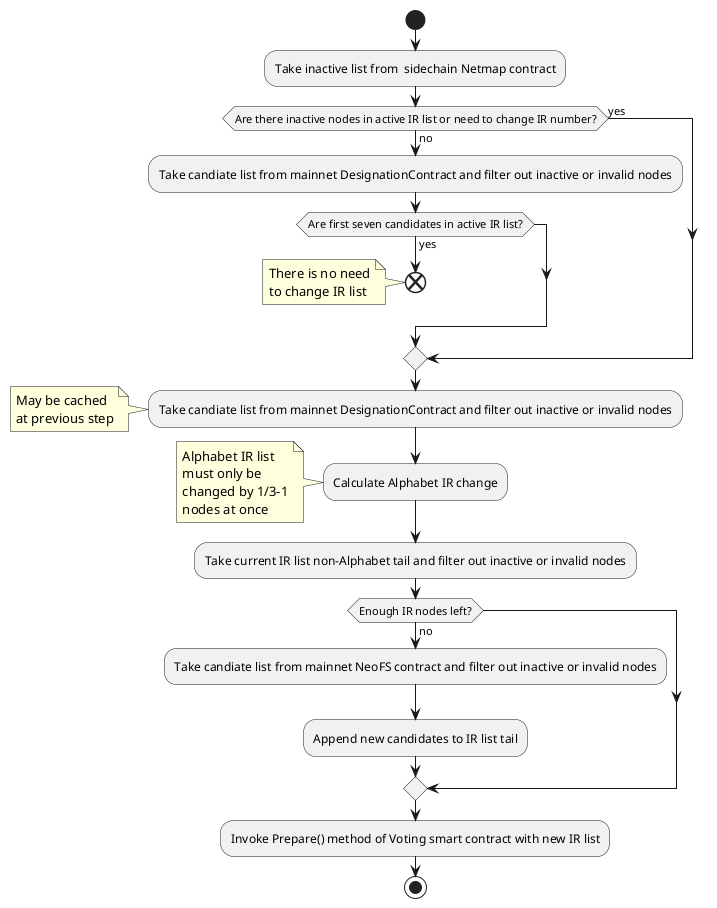 @startuml


start

/' Initial phase. Check if there is a need to change anything. '/

:Take inactive list from  sidechain Netmap contract;

if (Are there inactive nodes in active IR list or need to change IR number?) then (yes)
else (no)
  :Take candiate list from mainnet DesignationContract and filter out inactive or invalid nodes;
  if (Are first seven candidates in active IR list?) then (yes)
    end
    note left
      There is no need
      to change IR list
    end note
  endif

endif

/' New IR list construction phase. '/
:Take candiate list from mainnet DesignationContract and filter out inactive or invalid nodes;
note left
  May be cached
  at previous step
end note

:Calculate Alphabet IR change;
note left
  Alphabet IR list
  must only be
  changed by 1/3-1
  nodes at once
end note

:Take current IR list non-Alphabet tail and filter out inactive or invalid nodes;

if (Enough IR nodes left?) then (no)
:Take candiate list from mainnet NeoFS contract and filter out inactive or invalid nodes;
:Append new candidates to IR list tail;
endif

:Invoke Prepare() method of Voting smart contract with new IR list;

stop


@enduml
